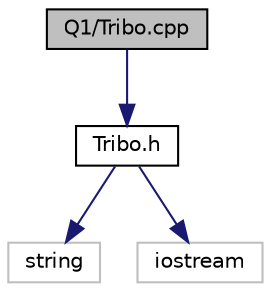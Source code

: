 digraph "Q1/Tribo.cpp"
{
 // LATEX_PDF_SIZE
  edge [fontname="Helvetica",fontsize="10",labelfontname="Helvetica",labelfontsize="10"];
  node [fontname="Helvetica",fontsize="10",shape=record];
  Node1 [label="Q1/Tribo.cpp",height=0.2,width=0.4,color="black", fillcolor="grey75", style="filled", fontcolor="black",tooltip="Arquivo cpp da classe Tribo, que contém a implementação método de gerar a sequência Tribonacci."];
  Node1 -> Node2 [color="midnightblue",fontsize="10",style="solid",fontname="Helvetica"];
  Node2 [label="Tribo.h",height=0.2,width=0.4,color="black", fillcolor="white", style="filled",URL="$Tribo_8h.html",tooltip="Arquivo header da classe Tribo, que contém o método de gerar a sequência Tribonacci."];
  Node2 -> Node3 [color="midnightblue",fontsize="10",style="solid",fontname="Helvetica"];
  Node3 [label="string",height=0.2,width=0.4,color="grey75", fillcolor="white", style="filled",tooltip=" "];
  Node2 -> Node4 [color="midnightblue",fontsize="10",style="solid",fontname="Helvetica"];
  Node4 [label="iostream",height=0.2,width=0.4,color="grey75", fillcolor="white", style="filled",tooltip=" "];
}
